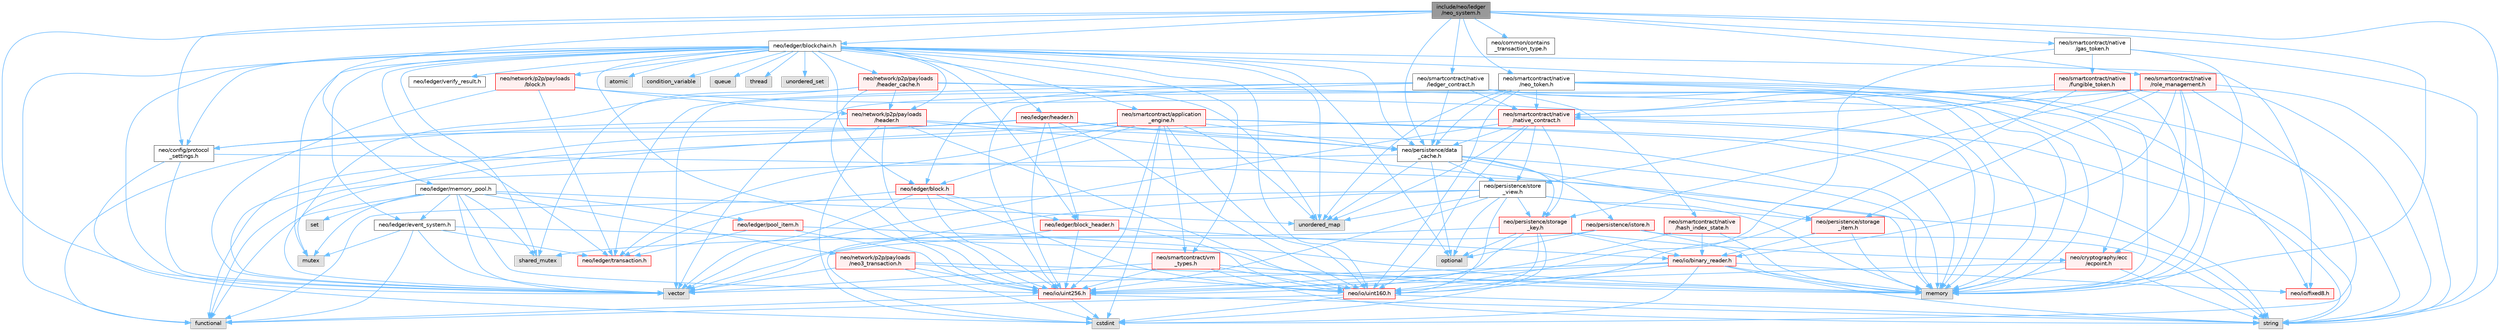 digraph "include/neo/ledger/neo_system.h"
{
 // LATEX_PDF_SIZE
  bgcolor="transparent";
  edge [fontname=Helvetica,fontsize=10,labelfontname=Helvetica,labelfontsize=10];
  node [fontname=Helvetica,fontsize=10,shape=box,height=0.2,width=0.4];
  Node1 [id="Node000001",label="include/neo/ledger\l/neo_system.h",height=0.2,width=0.4,color="gray40", fillcolor="grey60", style="filled", fontcolor="black",tooltip=" "];
  Node1 -> Node2 [id="edge1_Node000001_Node000002",color="steelblue1",style="solid",tooltip=" "];
  Node2 [id="Node000002",label="neo/config/protocol\l_settings.h",height=0.2,width=0.4,color="grey40", fillcolor="white", style="filled",URL="$config_2protocol__settings_8h.html",tooltip=" "];
  Node2 -> Node3 [id="edge2_Node000002_Node000003",color="steelblue1",style="solid",tooltip=" "];
  Node3 [id="Node000003",label="cstdint",height=0.2,width=0.4,color="grey60", fillcolor="#E0E0E0", style="filled",tooltip=" "];
  Node2 -> Node4 [id="edge3_Node000002_Node000004",color="steelblue1",style="solid",tooltip=" "];
  Node4 [id="Node000004",label="string",height=0.2,width=0.4,color="grey60", fillcolor="#E0E0E0", style="filled",tooltip=" "];
  Node2 -> Node5 [id="edge4_Node000002_Node000005",color="steelblue1",style="solid",tooltip=" "];
  Node5 [id="Node000005",label="vector",height=0.2,width=0.4,color="grey60", fillcolor="#E0E0E0", style="filled",tooltip=" "];
  Node1 -> Node6 [id="edge5_Node000001_Node000006",color="steelblue1",style="solid",tooltip=" "];
  Node6 [id="Node000006",label="neo/ledger/blockchain.h",height=0.2,width=0.4,color="grey40", fillcolor="white", style="filled",URL="$blockchain_8h.html",tooltip=" "];
  Node6 -> Node7 [id="edge6_Node000006_Node000007",color="steelblue1",style="solid",tooltip=" "];
  Node7 [id="Node000007",label="neo/ledger/block.h",height=0.2,width=0.4,color="red", fillcolor="#FFF0F0", style="filled",URL="$ledger_2block_8h.html",tooltip=" "];
  Node7 -> Node14 [id="edge7_Node000007_Node000014",color="steelblue1",style="solid",tooltip=" "];
  Node14 [id="Node000014",label="neo/io/uint160.h",height=0.2,width=0.4,color="red", fillcolor="#FFF0F0", style="filled",URL="$uint160_8h.html",tooltip=" "];
  Node14 -> Node3 [id="edge8_Node000014_Node000003",color="steelblue1",style="solid",tooltip=" "];
  Node14 -> Node16 [id="edge9_Node000014_Node000016",color="steelblue1",style="solid",tooltip=" "];
  Node16 [id="Node000016",label="functional",height=0.2,width=0.4,color="grey60", fillcolor="#E0E0E0", style="filled",tooltip=" "];
  Node14 -> Node4 [id="edge10_Node000014_Node000004",color="steelblue1",style="solid",tooltip=" "];
  Node7 -> Node17 [id="edge11_Node000007_Node000017",color="steelblue1",style="solid",tooltip=" "];
  Node17 [id="Node000017",label="neo/io/uint256.h",height=0.2,width=0.4,color="red", fillcolor="#FFF0F0", style="filled",URL="$uint256_8h.html",tooltip=" "];
  Node17 -> Node3 [id="edge12_Node000017_Node000003",color="steelblue1",style="solid",tooltip=" "];
  Node17 -> Node16 [id="edge13_Node000017_Node000016",color="steelblue1",style="solid",tooltip=" "];
  Node17 -> Node4 [id="edge14_Node000017_Node000004",color="steelblue1",style="solid",tooltip=" "];
  Node7 -> Node19 [id="edge15_Node000007_Node000019",color="steelblue1",style="solid",tooltip=" "];
  Node19 [id="Node000019",label="neo/ledger/block_header.h",height=0.2,width=0.4,color="red", fillcolor="#FFF0F0", style="filled",URL="$block__header_8h.html",tooltip=" "];
  Node19 -> Node20 [id="edge16_Node000019_Node000020",color="steelblue1",style="solid",tooltip=" "];
  Node20 [id="Node000020",label="neo/io/binary_reader.h",height=0.2,width=0.4,color="red", fillcolor="#FFF0F0", style="filled",URL="$binary__reader_8h.html",tooltip=" "];
  Node20 -> Node21 [id="edge17_Node000020_Node000021",color="steelblue1",style="solid",tooltip=" "];
  Node21 [id="Node000021",label="neo/io/fixed8.h",height=0.2,width=0.4,color="red", fillcolor="#FFF0F0", style="filled",URL="$io_2fixed8_8h.html",tooltip=" "];
  Node20 -> Node14 [id="edge18_Node000020_Node000014",color="steelblue1",style="solid",tooltip=" "];
  Node20 -> Node17 [id="edge19_Node000020_Node000017",color="steelblue1",style="solid",tooltip=" "];
  Node20 -> Node3 [id="edge20_Node000020_Node000003",color="steelblue1",style="solid",tooltip=" "];
  Node20 -> Node13 [id="edge21_Node000020_Node000013",color="steelblue1",style="solid",tooltip=" "];
  Node13 [id="Node000013",label="memory",height=0.2,width=0.4,color="grey60", fillcolor="#E0E0E0", style="filled",tooltip=" "];
  Node20 -> Node4 [id="edge22_Node000020_Node000004",color="steelblue1",style="solid",tooltip=" "];
  Node20 -> Node5 [id="edge23_Node000020_Node000005",color="steelblue1",style="solid",tooltip=" "];
  Node19 -> Node14 [id="edge24_Node000019_Node000014",color="steelblue1",style="solid",tooltip=" "];
  Node19 -> Node17 [id="edge25_Node000019_Node000017",color="steelblue1",style="solid",tooltip=" "];
  Node19 -> Node3 [id="edge26_Node000019_Node000003",color="steelblue1",style="solid",tooltip=" "];
  Node7 -> Node52 [id="edge27_Node000007_Node000052",color="steelblue1",style="solid",tooltip=" "];
  Node52 [id="Node000052",label="neo/ledger/transaction.h",height=0.2,width=0.4,color="red", fillcolor="#FFF0F0", style="filled",URL="$ledger_2transaction_8h.html",tooltip=" "];
  Node7 -> Node5 [id="edge28_Node000007_Node000005",color="steelblue1",style="solid",tooltip=" "];
  Node6 -> Node19 [id="edge29_Node000006_Node000019",color="steelblue1",style="solid",tooltip=" "];
  Node6 -> Node68 [id="edge30_Node000006_Node000068",color="steelblue1",style="solid",tooltip=" "];
  Node68 [id="Node000068",label="neo/ledger/event_system.h",height=0.2,width=0.4,color="grey40", fillcolor="white", style="filled",URL="$event__system_8h.html",tooltip=" "];
  Node68 -> Node16 [id="edge31_Node000068_Node000016",color="steelblue1",style="solid",tooltip=" "];
  Node68 -> Node13 [id="edge32_Node000068_Node000013",color="steelblue1",style="solid",tooltip=" "];
  Node68 -> Node69 [id="edge33_Node000068_Node000069",color="steelblue1",style="solid",tooltip=" "];
  Node69 [id="Node000069",label="mutex",height=0.2,width=0.4,color="grey60", fillcolor="#E0E0E0", style="filled",tooltip=" "];
  Node68 -> Node5 [id="edge34_Node000068_Node000005",color="steelblue1",style="solid",tooltip=" "];
  Node68 -> Node52 [id="edge35_Node000068_Node000052",color="steelblue1",style="solid",tooltip=" "];
  Node6 -> Node70 [id="edge36_Node000006_Node000070",color="steelblue1",style="solid",tooltip=" "];
  Node70 [id="Node000070",label="neo/ledger/header.h",height=0.2,width=0.4,color="red", fillcolor="#FFF0F0", style="filled",URL="$ledger_2header_8h.html",tooltip=" "];
  Node70 -> Node2 [id="edge37_Node000070_Node000002",color="steelblue1",style="solid",tooltip=" "];
  Node70 -> Node14 [id="edge38_Node000070_Node000014",color="steelblue1",style="solid",tooltip=" "];
  Node70 -> Node17 [id="edge39_Node000070_Node000017",color="steelblue1",style="solid",tooltip=" "];
  Node70 -> Node19 [id="edge40_Node000070_Node000019",color="steelblue1",style="solid",tooltip=" "];
  Node70 -> Node71 [id="edge41_Node000070_Node000071",color="steelblue1",style="solid",tooltip=" "];
  Node71 [id="Node000071",label="neo/persistence/data\l_cache.h",height=0.2,width=0.4,color="grey40", fillcolor="white", style="filled",URL="$data__cache_8h.html",tooltip=" "];
  Node71 -> Node72 [id="edge42_Node000071_Node000072",color="steelblue1",style="solid",tooltip=" "];
  Node72 [id="Node000072",label="neo/persistence/istore.h",height=0.2,width=0.4,color="red", fillcolor="#FFF0F0", style="filled",URL="$istore_8h.html",tooltip=" "];
  Node72 -> Node13 [id="edge43_Node000072_Node000013",color="steelblue1",style="solid",tooltip=" "];
  Node72 -> Node59 [id="edge44_Node000072_Node000059",color="steelblue1",style="solid",tooltip=" "];
  Node59 [id="Node000059",label="optional",height=0.2,width=0.4,color="grey60", fillcolor="#E0E0E0", style="filled",tooltip=" "];
  Node72 -> Node4 [id="edge45_Node000072_Node000004",color="steelblue1",style="solid",tooltip=" "];
  Node72 -> Node5 [id="edge46_Node000072_Node000005",color="steelblue1",style="solid",tooltip=" "];
  Node71 -> Node73 [id="edge47_Node000071_Node000073",color="steelblue1",style="solid",tooltip=" "];
  Node73 [id="Node000073",label="neo/persistence/storage\l_item.h",height=0.2,width=0.4,color="red", fillcolor="#FFF0F0", style="filled",URL="$persistence_2storage__item_8h.html",tooltip=" "];
  Node73 -> Node20 [id="edge48_Node000073_Node000020",color="steelblue1",style="solid",tooltip=" "];
  Node73 -> Node13 [id="edge49_Node000073_Node000013",color="steelblue1",style="solid",tooltip=" "];
  Node71 -> Node79 [id="edge50_Node000071_Node000079",color="steelblue1",style="solid",tooltip=" "];
  Node79 [id="Node000079",label="neo/persistence/storage\l_key.h",height=0.2,width=0.4,color="red", fillcolor="#FFF0F0", style="filled",URL="$persistence_2storage__key_8h.html",tooltip=" "];
  Node79 -> Node57 [id="edge51_Node000079_Node000057",color="steelblue1",style="solid",tooltip=" "];
  Node57 [id="Node000057",label="neo/cryptography/ecc\l/ecpoint.h",height=0.2,width=0.4,color="red", fillcolor="#FFF0F0", style="filled",URL="$ecpoint_8h.html",tooltip=" "];
  Node57 -> Node17 [id="edge52_Node000057_Node000017",color="steelblue1",style="solid",tooltip=" "];
  Node57 -> Node13 [id="edge53_Node000057_Node000013",color="steelblue1",style="solid",tooltip=" "];
  Node57 -> Node4 [id="edge54_Node000057_Node000004",color="steelblue1",style="solid",tooltip=" "];
  Node79 -> Node20 [id="edge55_Node000079_Node000020",color="steelblue1",style="solid",tooltip=" "];
  Node79 -> Node14 [id="edge56_Node000079_Node000014",color="steelblue1",style="solid",tooltip=" "];
  Node79 -> Node17 [id="edge57_Node000079_Node000017",color="steelblue1",style="solid",tooltip=" "];
  Node79 -> Node3 [id="edge58_Node000079_Node000003",color="steelblue1",style="solid",tooltip=" "];
  Node79 -> Node59 [id="edge59_Node000079_Node000059",color="steelblue1",style="solid",tooltip=" "];
  Node79 -> Node80 [id="edge60_Node000079_Node000080",color="steelblue1",style="solid",tooltip=" "];
  Node80 [id="Node000080",label="shared_mutex",height=0.2,width=0.4,color="grey60", fillcolor="#E0E0E0", style="filled",tooltip=" "];
  Node71 -> Node82 [id="edge61_Node000071_Node000082",color="steelblue1",style="solid",tooltip=" "];
  Node82 [id="Node000082",label="neo/persistence/store\l_view.h",height=0.2,width=0.4,color="grey40", fillcolor="white", style="filled",URL="$store__view_8h.html",tooltip=" "];
  Node82 -> Node14 [id="edge62_Node000082_Node000014",color="steelblue1",style="solid",tooltip=" "];
  Node82 -> Node17 [id="edge63_Node000082_Node000017",color="steelblue1",style="solid",tooltip=" "];
  Node82 -> Node73 [id="edge64_Node000082_Node000073",color="steelblue1",style="solid",tooltip=" "];
  Node82 -> Node79 [id="edge65_Node000082_Node000079",color="steelblue1",style="solid",tooltip=" "];
  Node82 -> Node16 [id="edge66_Node000082_Node000016",color="steelblue1",style="solid",tooltip=" "];
  Node82 -> Node13 [id="edge67_Node000082_Node000013",color="steelblue1",style="solid",tooltip=" "];
  Node82 -> Node59 [id="edge68_Node000082_Node000059",color="steelblue1",style="solid",tooltip=" "];
  Node82 -> Node38 [id="edge69_Node000082_Node000038",color="steelblue1",style="solid",tooltip=" "];
  Node38 [id="Node000038",label="unordered_map",height=0.2,width=0.4,color="grey60", fillcolor="#E0E0E0", style="filled",tooltip=" "];
  Node82 -> Node5 [id="edge70_Node000082_Node000005",color="steelblue1",style="solid",tooltip=" "];
  Node71 -> Node16 [id="edge71_Node000071_Node000016",color="steelblue1",style="solid",tooltip=" "];
  Node71 -> Node13 [id="edge72_Node000071_Node000013",color="steelblue1",style="solid",tooltip=" "];
  Node71 -> Node59 [id="edge73_Node000071_Node000059",color="steelblue1",style="solid",tooltip=" "];
  Node71 -> Node38 [id="edge74_Node000071_Node000038",color="steelblue1",style="solid",tooltip=" "];
  Node70 -> Node13 [id="edge75_Node000070_Node000013",color="steelblue1",style="solid",tooltip=" "];
  Node70 -> Node5 [id="edge76_Node000070_Node000005",color="steelblue1",style="solid",tooltip=" "];
  Node6 -> Node52 [id="edge77_Node000006_Node000052",color="steelblue1",style="solid",tooltip=" "];
  Node6 -> Node83 [id="edge78_Node000006_Node000083",color="steelblue1",style="solid",tooltip=" "];
  Node83 [id="Node000083",label="neo/network/p2p/payloads\l/block.h",height=0.2,width=0.4,color="red", fillcolor="#FFF0F0", style="filled",URL="$network_2p2p_2payloads_2block_8h.html",tooltip=" "];
  Node83 -> Node52 [id="edge79_Node000083_Node000052",color="steelblue1",style="solid",tooltip=" "];
  Node83 -> Node84 [id="edge80_Node000083_Node000084",color="steelblue1",style="solid",tooltip=" "];
  Node84 [id="Node000084",label="neo/network/p2p/payloads\l/header.h",height=0.2,width=0.4,color="red", fillcolor="#FFF0F0", style="filled",URL="$network_2p2p_2payloads_2header_8h.html",tooltip=" "];
  Node84 -> Node2 [id="edge81_Node000084_Node000002",color="steelblue1",style="solid",tooltip=" "];
  Node84 -> Node14 [id="edge82_Node000084_Node000014",color="steelblue1",style="solid",tooltip=" "];
  Node84 -> Node17 [id="edge83_Node000084_Node000017",color="steelblue1",style="solid",tooltip=" "];
  Node84 -> Node71 [id="edge84_Node000084_Node000071",color="steelblue1",style="solid",tooltip=" "];
  Node84 -> Node3 [id="edge85_Node000084_Node000003",color="steelblue1",style="solid",tooltip=" "];
  Node84 -> Node13 [id="edge86_Node000084_Node000013",color="steelblue1",style="solid",tooltip=" "];
  Node83 -> Node13 [id="edge87_Node000083_Node000013",color="steelblue1",style="solid",tooltip=" "];
  Node83 -> Node5 [id="edge88_Node000083_Node000005",color="steelblue1",style="solid",tooltip=" "];
  Node6 -> Node84 [id="edge89_Node000006_Node000084",color="steelblue1",style="solid",tooltip=" "];
  Node6 -> Node85 [id="edge90_Node000006_Node000085",color="steelblue1",style="solid",tooltip=" "];
  Node85 [id="Node000085",label="neo/network/p2p/payloads\l/header_cache.h",height=0.2,width=0.4,color="red", fillcolor="#FFF0F0", style="filled",URL="$network_2p2p_2payloads_2header__cache_8h.html",tooltip=" "];
  Node85 -> Node17 [id="edge91_Node000085_Node000017",color="steelblue1",style="solid",tooltip=" "];
  Node85 -> Node84 [id="edge92_Node000085_Node000084",color="steelblue1",style="solid",tooltip=" "];
  Node85 -> Node13 [id="edge93_Node000085_Node000013",color="steelblue1",style="solid",tooltip=" "];
  Node85 -> Node69 [id="edge94_Node000085_Node000069",color="steelblue1",style="solid",tooltip=" "];
  Node85 -> Node80 [id="edge95_Node000085_Node000080",color="steelblue1",style="solid",tooltip=" "];
  Node85 -> Node38 [id="edge96_Node000085_Node000038",color="steelblue1",style="solid",tooltip=" "];
  Node6 -> Node2 [id="edge97_Node000006_Node000002",color="steelblue1",style="solid",tooltip=" "];
  Node6 -> Node21 [id="edge98_Node000006_Node000021",color="steelblue1",style="solid",tooltip=" "];
  Node6 -> Node14 [id="edge99_Node000006_Node000014",color="steelblue1",style="solid",tooltip=" "];
  Node6 -> Node17 [id="edge100_Node000006_Node000017",color="steelblue1",style="solid",tooltip=" "];
  Node6 -> Node87 [id="edge101_Node000006_Node000087",color="steelblue1",style="solid",tooltip=" "];
  Node87 [id="Node000087",label="neo/ledger/verify_result.h",height=0.2,width=0.4,color="grey40", fillcolor="white", style="filled",URL="$verify__result_8h.html",tooltip=" "];
  Node6 -> Node71 [id="edge102_Node000006_Node000071",color="steelblue1",style="solid",tooltip=" "];
  Node6 -> Node88 [id="edge103_Node000006_Node000088",color="steelblue1",style="solid",tooltip=" "];
  Node88 [id="Node000088",label="neo/smartcontract/application\l_engine.h",height=0.2,width=0.4,color="red", fillcolor="#FFF0F0", style="filled",URL="$application__engine_8h.html",tooltip=" "];
  Node88 -> Node14 [id="edge104_Node000088_Node000014",color="steelblue1",style="solid",tooltip=" "];
  Node88 -> Node17 [id="edge105_Node000088_Node000017",color="steelblue1",style="solid",tooltip=" "];
  Node88 -> Node7 [id="edge106_Node000088_Node000007",color="steelblue1",style="solid",tooltip=" "];
  Node88 -> Node52 [id="edge107_Node000088_Node000052",color="steelblue1",style="solid",tooltip=" "];
  Node88 -> Node71 [id="edge108_Node000088_Node000071",color="steelblue1",style="solid",tooltip=" "];
  Node88 -> Node109 [id="edge109_Node000088_Node000109",color="steelblue1",style="solid",tooltip=" "];
  Node109 [id="Node000109",label="neo/smartcontract/vm\l_types.h",height=0.2,width=0.4,color="red", fillcolor="#FFF0F0", style="filled",URL="$vm__types_8h.html",tooltip=" "];
  Node109 -> Node14 [id="edge110_Node000109_Node000014",color="steelblue1",style="solid",tooltip=" "];
  Node109 -> Node17 [id="edge111_Node000109_Node000017",color="steelblue1",style="solid",tooltip=" "];
  Node109 -> Node13 [id="edge112_Node000109_Node000013",color="steelblue1",style="solid",tooltip=" "];
  Node109 -> Node4 [id="edge113_Node000109_Node000004",color="steelblue1",style="solid",tooltip=" "];
  Node109 -> Node5 [id="edge114_Node000109_Node000005",color="steelblue1",style="solid",tooltip=" "];
  Node88 -> Node3 [id="edge115_Node000088_Node000003",color="steelblue1",style="solid",tooltip=" "];
  Node88 -> Node16 [id="edge116_Node000088_Node000016",color="steelblue1",style="solid",tooltip=" "];
  Node88 -> Node13 [id="edge117_Node000088_Node000013",color="steelblue1",style="solid",tooltip=" "];
  Node88 -> Node4 [id="edge118_Node000088_Node000004",color="steelblue1",style="solid",tooltip=" "];
  Node88 -> Node38 [id="edge119_Node000088_Node000038",color="steelblue1",style="solid",tooltip=" "];
  Node88 -> Node5 [id="edge120_Node000088_Node000005",color="steelblue1",style="solid",tooltip=" "];
  Node6 -> Node109 [id="edge121_Node000006_Node000109",color="steelblue1",style="solid",tooltip=" "];
  Node6 -> Node110 [id="edge122_Node000006_Node000110",color="steelblue1",style="solid",tooltip=" "];
  Node110 [id="Node000110",label="atomic",height=0.2,width=0.4,color="grey60", fillcolor="#E0E0E0", style="filled",tooltip=" "];
  Node6 -> Node111 [id="edge123_Node000006_Node000111",color="steelblue1",style="solid",tooltip=" "];
  Node111 [id="Node000111",label="condition_variable",height=0.2,width=0.4,color="grey60", fillcolor="#E0E0E0", style="filled",tooltip=" "];
  Node6 -> Node16 [id="edge124_Node000006_Node000016",color="steelblue1",style="solid",tooltip=" "];
  Node6 -> Node13 [id="edge125_Node000006_Node000013",color="steelblue1",style="solid",tooltip=" "];
  Node6 -> Node69 [id="edge126_Node000006_Node000069",color="steelblue1",style="solid",tooltip=" "];
  Node6 -> Node59 [id="edge127_Node000006_Node000059",color="steelblue1",style="solid",tooltip=" "];
  Node6 -> Node112 [id="edge128_Node000006_Node000112",color="steelblue1",style="solid",tooltip=" "];
  Node112 [id="Node000112",label="queue",height=0.2,width=0.4,color="grey60", fillcolor="#E0E0E0", style="filled",tooltip=" "];
  Node6 -> Node80 [id="edge129_Node000006_Node000080",color="steelblue1",style="solid",tooltip=" "];
  Node6 -> Node113 [id="edge130_Node000006_Node000113",color="steelblue1",style="solid",tooltip=" "];
  Node113 [id="Node000113",label="thread",height=0.2,width=0.4,color="grey60", fillcolor="#E0E0E0", style="filled",tooltip=" "];
  Node6 -> Node38 [id="edge131_Node000006_Node000038",color="steelblue1",style="solid",tooltip=" "];
  Node6 -> Node106 [id="edge132_Node000006_Node000106",color="steelblue1",style="solid",tooltip=" "];
  Node106 [id="Node000106",label="unordered_set",height=0.2,width=0.4,color="grey60", fillcolor="#E0E0E0", style="filled",tooltip=" "];
  Node6 -> Node5 [id="edge133_Node000006_Node000005",color="steelblue1",style="solid",tooltip=" "];
  Node1 -> Node114 [id="edge134_Node000001_Node000114",color="steelblue1",style="solid",tooltip=" "];
  Node114 [id="Node000114",label="neo/ledger/memory_pool.h",height=0.2,width=0.4,color="grey40", fillcolor="white", style="filled",URL="$ledger_2memory__pool_8h.html",tooltip=" "];
  Node114 -> Node17 [id="edge135_Node000114_Node000017",color="steelblue1",style="solid",tooltip=" "];
  Node114 -> Node68 [id="edge136_Node000114_Node000068",color="steelblue1",style="solid",tooltip=" "];
  Node114 -> Node115 [id="edge137_Node000114_Node000115",color="steelblue1",style="solid",tooltip=" "];
  Node115 [id="Node000115",label="neo/ledger/pool_item.h",height=0.2,width=0.4,color="red", fillcolor="#FFF0F0", style="filled",URL="$pool__item_8h.html",tooltip=" "];
  Node115 -> Node17 [id="edge138_Node000115_Node000017",color="steelblue1",style="solid",tooltip=" "];
  Node115 -> Node52 [id="edge139_Node000115_Node000052",color="steelblue1",style="solid",tooltip=" "];
  Node115 -> Node13 [id="edge140_Node000115_Node000013",color="steelblue1",style="solid",tooltip=" "];
  Node114 -> Node54 [id="edge141_Node000114_Node000054",color="steelblue1",style="solid",tooltip=" "];
  Node54 [id="Node000054",label="neo/network/p2p/payloads\l/neo3_transaction.h",height=0.2,width=0.4,color="red", fillcolor="#FFF0F0", style="filled",URL="$neo3__transaction_8h.html",tooltip=" "];
  Node54 -> Node14 [id="edge142_Node000054_Node000014",color="steelblue1",style="solid",tooltip=" "];
  Node54 -> Node17 [id="edge143_Node000054_Node000017",color="steelblue1",style="solid",tooltip=" "];
  Node54 -> Node3 [id="edge144_Node000054_Node000003",color="steelblue1",style="solid",tooltip=" "];
  Node54 -> Node13 [id="edge145_Node000054_Node000013",color="steelblue1",style="solid",tooltip=" "];
  Node54 -> Node5 [id="edge146_Node000054_Node000005",color="steelblue1",style="solid",tooltip=" "];
  Node114 -> Node16 [id="edge147_Node000114_Node000016",color="steelblue1",style="solid",tooltip=" "];
  Node114 -> Node69 [id="edge148_Node000114_Node000069",color="steelblue1",style="solid",tooltip=" "];
  Node114 -> Node116 [id="edge149_Node000114_Node000116",color="steelblue1",style="solid",tooltip=" "];
  Node116 [id="Node000116",label="set",height=0.2,width=0.4,color="grey60", fillcolor="#E0E0E0", style="filled",tooltip=" "];
  Node114 -> Node80 [id="edge150_Node000114_Node000080",color="steelblue1",style="solid",tooltip=" "];
  Node114 -> Node38 [id="edge151_Node000114_Node000038",color="steelblue1",style="solid",tooltip=" "];
  Node114 -> Node5 [id="edge152_Node000114_Node000005",color="steelblue1",style="solid",tooltip=" "];
  Node1 -> Node71 [id="edge153_Node000001_Node000071",color="steelblue1",style="solid",tooltip=" "];
  Node1 -> Node117 [id="edge154_Node000001_Node000117",color="steelblue1",style="solid",tooltip=" "];
  Node117 [id="Node000117",label="neo/common/contains\l_transaction_type.h",height=0.2,width=0.4,color="grey40", fillcolor="white", style="filled",URL="$contains__transaction__type_8h.html",tooltip=" "];
  Node1 -> Node118 [id="edge155_Node000001_Node000118",color="steelblue1",style="solid",tooltip=" "];
  Node118 [id="Node000118",label="neo/smartcontract/native\l/gas_token.h",height=0.2,width=0.4,color="grey40", fillcolor="white", style="filled",URL="$gas__token_8h.html",tooltip=" "];
  Node118 -> Node14 [id="edge156_Node000118_Node000014",color="steelblue1",style="solid",tooltip=" "];
  Node118 -> Node119 [id="edge157_Node000118_Node000119",color="steelblue1",style="solid",tooltip=" "];
  Node119 [id="Node000119",label="neo/smartcontract/native\l/fungible_token.h",height=0.2,width=0.4,color="red", fillcolor="#FFF0F0", style="filled",URL="$fungible__token_8h.html",tooltip=" "];
  Node119 -> Node14 [id="edge158_Node000119_Node000014",color="steelblue1",style="solid",tooltip=" "];
  Node119 -> Node82 [id="edge159_Node000119_Node000082",color="steelblue1",style="solid",tooltip=" "];
  Node119 -> Node120 [id="edge160_Node000119_Node000120",color="steelblue1",style="solid",tooltip=" "];
  Node120 [id="Node000120",label="neo/smartcontract/native\l/native_contract.h",height=0.2,width=0.4,color="red", fillcolor="#FFF0F0", style="filled",URL="$native_2native__contract_8h.html",tooltip=" "];
  Node120 -> Node14 [id="edge161_Node000120_Node000014",color="steelblue1",style="solid",tooltip=" "];
  Node120 -> Node71 [id="edge162_Node000120_Node000071",color="steelblue1",style="solid",tooltip=" "];
  Node120 -> Node79 [id="edge163_Node000120_Node000079",color="steelblue1",style="solid",tooltip=" "];
  Node120 -> Node82 [id="edge164_Node000120_Node000082",color="steelblue1",style="solid",tooltip=" "];
  Node120 -> Node16 [id="edge165_Node000120_Node000016",color="steelblue1",style="solid",tooltip=" "];
  Node120 -> Node13 [id="edge166_Node000120_Node000013",color="steelblue1",style="solid",tooltip=" "];
  Node120 -> Node4 [id="edge167_Node000120_Node000004",color="steelblue1",style="solid",tooltip=" "];
  Node120 -> Node38 [id="edge168_Node000120_Node000038",color="steelblue1",style="solid",tooltip=" "];
  Node120 -> Node5 [id="edge169_Node000120_Node000005",color="steelblue1",style="solid",tooltip=" "];
  Node119 -> Node13 [id="edge170_Node000119_Node000013",color="steelblue1",style="solid",tooltip=" "];
  Node119 -> Node4 [id="edge171_Node000119_Node000004",color="steelblue1",style="solid",tooltip=" "];
  Node118 -> Node13 [id="edge172_Node000118_Node000013",color="steelblue1",style="solid",tooltip=" "];
  Node118 -> Node4 [id="edge173_Node000118_Node000004",color="steelblue1",style="solid",tooltip=" "];
  Node1 -> Node121 [id="edge174_Node000001_Node000121",color="steelblue1",style="solid",tooltip=" "];
  Node121 [id="Node000121",label="neo/smartcontract/native\l/ledger_contract.h",height=0.2,width=0.4,color="grey40", fillcolor="white", style="filled",URL="$ledger__contract_8h.html",tooltip=" "];
  Node121 -> Node17 [id="edge175_Node000121_Node000017",color="steelblue1",style="solid",tooltip=" "];
  Node121 -> Node7 [id="edge176_Node000121_Node000007",color="steelblue1",style="solid",tooltip=" "];
  Node121 -> Node52 [id="edge177_Node000121_Node000052",color="steelblue1",style="solid",tooltip=" "];
  Node121 -> Node71 [id="edge178_Node000121_Node000071",color="steelblue1",style="solid",tooltip=" "];
  Node121 -> Node122 [id="edge179_Node000121_Node000122",color="steelblue1",style="solid",tooltip=" "];
  Node122 [id="Node000122",label="neo/smartcontract/native\l/hash_index_state.h",height=0.2,width=0.4,color="red", fillcolor="#FFF0F0", style="filled",URL="$hash__index__state_8h.html",tooltip=" "];
  Node122 -> Node20 [id="edge180_Node000122_Node000020",color="steelblue1",style="solid",tooltip=" "];
  Node122 -> Node17 [id="edge181_Node000122_Node000017",color="steelblue1",style="solid",tooltip=" "];
  Node122 -> Node13 [id="edge182_Node000122_Node000013",color="steelblue1",style="solid",tooltip=" "];
  Node121 -> Node120 [id="edge183_Node000121_Node000120",color="steelblue1",style="solid",tooltip=" "];
  Node121 -> Node13 [id="edge184_Node000121_Node000013",color="steelblue1",style="solid",tooltip=" "];
  Node121 -> Node4 [id="edge185_Node000121_Node000004",color="steelblue1",style="solid",tooltip=" "];
  Node1 -> Node123 [id="edge186_Node000001_Node000123",color="steelblue1",style="solid",tooltip=" "];
  Node123 [id="Node000123",label="neo/smartcontract/native\l/neo_token.h",height=0.2,width=0.4,color="grey40", fillcolor="white", style="filled",URL="$neo__token_8h.html",tooltip=" "];
  Node123 -> Node57 [id="edge187_Node000123_Node000057",color="steelblue1",style="solid",tooltip=" "];
  Node123 -> Node21 [id="edge188_Node000123_Node000021",color="steelblue1",style="solid",tooltip=" "];
  Node123 -> Node14 [id="edge189_Node000123_Node000014",color="steelblue1",style="solid",tooltip=" "];
  Node123 -> Node71 [id="edge190_Node000123_Node000071",color="steelblue1",style="solid",tooltip=" "];
  Node123 -> Node120 [id="edge191_Node000123_Node000120",color="steelblue1",style="solid",tooltip=" "];
  Node123 -> Node13 [id="edge192_Node000123_Node000013",color="steelblue1",style="solid",tooltip=" "];
  Node123 -> Node4 [id="edge193_Node000123_Node000004",color="steelblue1",style="solid",tooltip=" "];
  Node123 -> Node38 [id="edge194_Node000123_Node000038",color="steelblue1",style="solid",tooltip=" "];
  Node123 -> Node5 [id="edge195_Node000123_Node000005",color="steelblue1",style="solid",tooltip=" "];
  Node1 -> Node124 [id="edge196_Node000001_Node000124",color="steelblue1",style="solid",tooltip=" "];
  Node124 [id="Node000124",label="neo/smartcontract/native\l/role_management.h",height=0.2,width=0.4,color="red", fillcolor="#FFF0F0", style="filled",URL="$role__management_8h.html",tooltip=" "];
  Node124 -> Node57 [id="edge197_Node000124_Node000057",color="steelblue1",style="solid",tooltip=" "];
  Node124 -> Node20 [id="edge198_Node000124_Node000020",color="steelblue1",style="solid",tooltip=" "];
  Node124 -> Node73 [id="edge199_Node000124_Node000073",color="steelblue1",style="solid",tooltip=" "];
  Node124 -> Node79 [id="edge200_Node000124_Node000079",color="steelblue1",style="solid",tooltip=" "];
  Node124 -> Node120 [id="edge201_Node000124_Node000120",color="steelblue1",style="solid",tooltip=" "];
  Node124 -> Node3 [id="edge202_Node000124_Node000003",color="steelblue1",style="solid",tooltip=" "];
  Node124 -> Node13 [id="edge203_Node000124_Node000013",color="steelblue1",style="solid",tooltip=" "];
  Node124 -> Node4 [id="edge204_Node000124_Node000004",color="steelblue1",style="solid",tooltip=" "];
  Node124 -> Node5 [id="edge205_Node000124_Node000005",color="steelblue1",style="solid",tooltip=" "];
  Node1 -> Node13 [id="edge206_Node000001_Node000013",color="steelblue1",style="solid",tooltip=" "];
  Node1 -> Node4 [id="edge207_Node000001_Node000004",color="steelblue1",style="solid",tooltip=" "];
  Node1 -> Node5 [id="edge208_Node000001_Node000005",color="steelblue1",style="solid",tooltip=" "];
}
